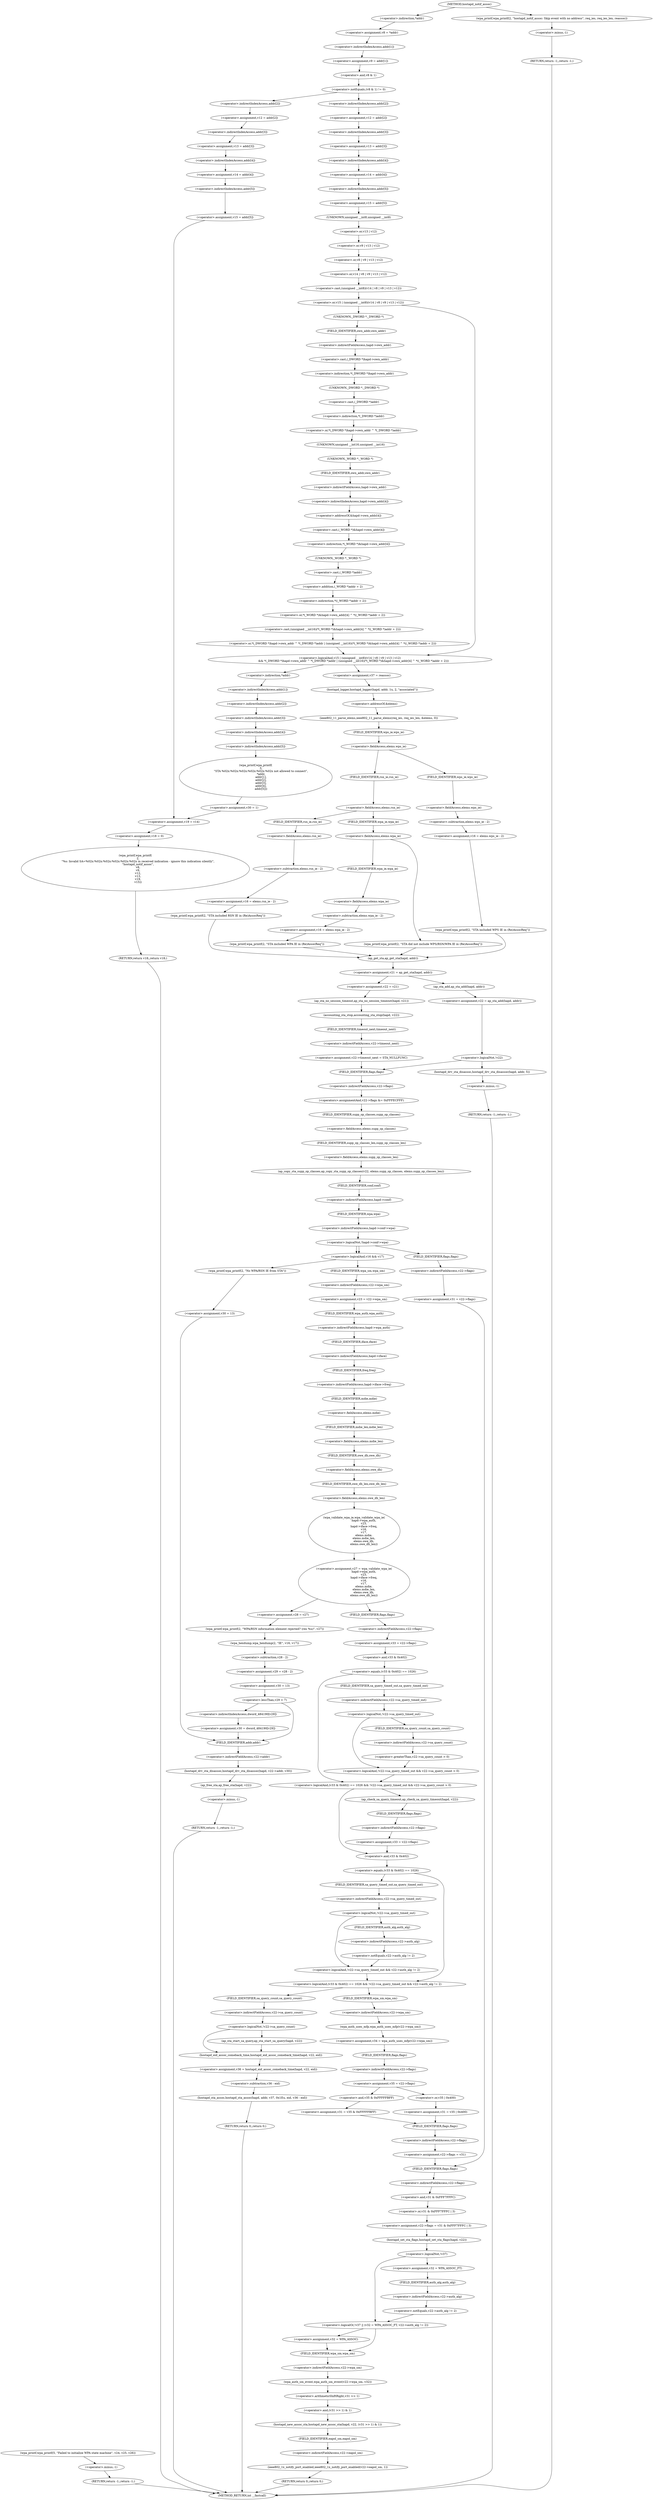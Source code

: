 digraph hostapd_notif_assoc {  
"1000169" [label = "(<operator>.assignment,v8 = *addr)" ]
"1000171" [label = "(<operator>.indirection,*addr)" ]
"1000173" [label = "(<operator>.assignment,v9 = addr[1])" ]
"1000175" [label = "(<operator>.indirectIndexAccess,addr[1])" ]
"1000179" [label = "(<operator>.notEquals,(v8 & 1) != 0)" ]
"1000180" [label = "(<operator>.and,v8 & 1)" ]
"1000185" [label = "(<operator>.assignment,v12 = addr[2])" ]
"1000187" [label = "(<operator>.indirectIndexAccess,addr[2])" ]
"1000190" [label = "(<operator>.assignment,v13 = addr[3])" ]
"1000192" [label = "(<operator>.indirectIndexAccess,addr[3])" ]
"1000195" [label = "(<operator>.assignment,v14 = addr[4])" ]
"1000197" [label = "(<operator>.indirectIndexAccess,addr[4])" ]
"1000200" [label = "(<operator>.assignment,v15 = addr[5])" ]
"1000202" [label = "(<operator>.indirectIndexAccess,addr[5])" ]
"1000207" [label = "(<operator>.assignment,v12 = addr[2])" ]
"1000209" [label = "(<operator>.indirectIndexAccess,addr[2])" ]
"1000212" [label = "(<operator>.assignment,v13 = addr[3])" ]
"1000214" [label = "(<operator>.indirectIndexAccess,addr[3])" ]
"1000217" [label = "(<operator>.assignment,v14 = addr[4])" ]
"1000219" [label = "(<operator>.indirectIndexAccess,addr[4])" ]
"1000222" [label = "(<operator>.assignment,v15 = addr[5])" ]
"1000224" [label = "(<operator>.indirectIndexAccess,addr[5])" ]
"1000228" [label = "(<operator>.logicalAnd,v15 | (unsigned __int8)(v14 | v8 | v9 | v13 | v12)\n        && *(_DWORD *)hapd->own_addr ^ *(_DWORD *)addr | (unsigned __int16)(*(_WORD *)&hapd->own_addr[4] ^ *((_WORD *)addr + 2)))" ]
"1000229" [label = "(<operator>.or,v15 | (unsigned __int8)(v14 | v8 | v9 | v13 | v12))" ]
"1000231" [label = "(<operator>.cast,(unsigned __int8)(v14 | v8 | v9 | v13 | v12))" ]
"1000232" [label = "(UNKNOWN,unsigned __int8,unsigned __int8)" ]
"1000233" [label = "(<operator>.or,v14 | v8 | v9 | v13 | v12)" ]
"1000235" [label = "(<operator>.or,v8 | v9 | v13 | v12)" ]
"1000237" [label = "(<operator>.or,v9 | v13 | v12)" ]
"1000239" [label = "(<operator>.or,v13 | v12)" ]
"1000242" [label = "(<operator>.or,*(_DWORD *)hapd->own_addr ^ *(_DWORD *)addr | (unsigned __int16)(*(_WORD *)&hapd->own_addr[4] ^ *((_WORD *)addr + 2)))" ]
"1000243" [label = "(<operator>.or,*(_DWORD *)hapd->own_addr ^ *(_DWORD *)addr)" ]
"1000244" [label = "(<operator>.indirection,*(_DWORD *)hapd->own_addr)" ]
"1000245" [label = "(<operator>.cast,(_DWORD *)hapd->own_addr)" ]
"1000246" [label = "(UNKNOWN,_DWORD *,_DWORD *)" ]
"1000247" [label = "(<operator>.indirectFieldAccess,hapd->own_addr)" ]
"1000249" [label = "(FIELD_IDENTIFIER,own_addr,own_addr)" ]
"1000250" [label = "(<operator>.indirection,*(_DWORD *)addr)" ]
"1000251" [label = "(<operator>.cast,(_DWORD *)addr)" ]
"1000252" [label = "(UNKNOWN,_DWORD *,_DWORD *)" ]
"1000254" [label = "(<operator>.cast,(unsigned __int16)(*(_WORD *)&hapd->own_addr[4] ^ *((_WORD *)addr + 2)))" ]
"1000255" [label = "(UNKNOWN,unsigned __int16,unsigned __int16)" ]
"1000256" [label = "(<operator>.or,*(_WORD *)&hapd->own_addr[4] ^ *((_WORD *)addr + 2))" ]
"1000257" [label = "(<operator>.indirection,*(_WORD *)&hapd->own_addr[4])" ]
"1000258" [label = "(<operator>.cast,(_WORD *)&hapd->own_addr[4])" ]
"1000259" [label = "(UNKNOWN,_WORD *,_WORD *)" ]
"1000260" [label = "(<operator>.addressOf,&hapd->own_addr[4])" ]
"1000261" [label = "(<operator>.indirectIndexAccess,hapd->own_addr[4])" ]
"1000262" [label = "(<operator>.indirectFieldAccess,hapd->own_addr)" ]
"1000264" [label = "(FIELD_IDENTIFIER,own_addr,own_addr)" ]
"1000266" [label = "(<operator>.indirection,*((_WORD *)addr + 2))" ]
"1000267" [label = "(<operator>.addition,(_WORD *)addr + 2)" ]
"1000268" [label = "(<operator>.cast,(_WORD *)addr)" ]
"1000269" [label = "(UNKNOWN,_WORD *,_WORD *)" ]
"1000273" [label = "(<operator>.assignment,v37 = reassoc)" ]
"1000276" [label = "(hostapd_logger,hostapd_logger(hapd, addr, 1u, 2, \"associated\"))" ]
"1000282" [label = "(ieee802_11_parse_elems,ieee802_11_parse_elems(req_ies, req_ies_len, &elems, 0))" ]
"1000285" [label = "(<operator>.addressOf,&elems)" ]
"1000289" [label = "(<operator>.fieldAccess,elems.wps_ie)" ]
"1000291" [label = "(FIELD_IDENTIFIER,wps_ie,wps_ie)" ]
"1000293" [label = "(<operator>.assignment,v16 = elems.wps_ie - 2)" ]
"1000295" [label = "(<operator>.subtraction,elems.wps_ie - 2)" ]
"1000296" [label = "(<operator>.fieldAccess,elems.wps_ie)" ]
"1000298" [label = "(FIELD_IDENTIFIER,wps_ie,wps_ie)" ]
"1000301" [label = "(wpa_printf,wpa_printf(2, \"STA included WPS IE in (Re)AssocReq\"))" ]
"1000306" [label = "(<operator>.fieldAccess,elems.rsn_ie)" ]
"1000308" [label = "(FIELD_IDENTIFIER,rsn_ie,rsn_ie)" ]
"1000310" [label = "(<operator>.assignment,v16 = elems.rsn_ie - 2)" ]
"1000312" [label = "(<operator>.subtraction,elems.rsn_ie - 2)" ]
"1000313" [label = "(<operator>.fieldAccess,elems.rsn_ie)" ]
"1000315" [label = "(FIELD_IDENTIFIER,rsn_ie,rsn_ie)" ]
"1000318" [label = "(wpa_printf,wpa_printf(2, \"STA included RSN IE in (Re)AssocReq\"))" ]
"1000323" [label = "(<operator>.fieldAccess,elems.wpa_ie)" ]
"1000325" [label = "(FIELD_IDENTIFIER,wpa_ie,wpa_ie)" ]
"1000327" [label = "(<operator>.assignment,v16 = elems.wpa_ie - 2)" ]
"1000329" [label = "(<operator>.subtraction,elems.wpa_ie - 2)" ]
"1000330" [label = "(<operator>.fieldAccess,elems.wpa_ie)" ]
"1000332" [label = "(FIELD_IDENTIFIER,wpa_ie,wpa_ie)" ]
"1000335" [label = "(wpa_printf,wpa_printf(2, \"STA included WPA IE in (Re)AssocReq\"))" ]
"1000342" [label = "(wpa_printf,wpa_printf(2, \"STA did not include WPS/RSN/WPA IE in (Re)AssocReq\"))" ]
"1000345" [label = "(<operator>.assignment,v21 = ap_get_sta(hapd, addr))" ]
"1000347" [label = "(ap_get_sta,ap_get_sta(hapd, addr))" ]
"1000353" [label = "(<operator>.assignment,v22 = v21)" ]
"1000356" [label = "(ap_sta_no_session_timeout,ap_sta_no_session_timeout(hapd, v21))" ]
"1000359" [label = "(accounting_sta_stop,accounting_sta_stop(hapd, v22))" ]
"1000362" [label = "(<operator>.assignment,v22->timeout_next = STA_NULLFUNC)" ]
"1000363" [label = "(<operator>.indirectFieldAccess,v22->timeout_next)" ]
"1000365" [label = "(FIELD_IDENTIFIER,timeout_next,timeout_next)" ]
"1000369" [label = "(<operator>.assignment,v22 = ap_sta_add(hapd, addr))" ]
"1000371" [label = "(ap_sta_add,ap_sta_add(hapd, addr))" ]
"1000375" [label = "(<operator>.logicalNot,!v22)" ]
"1000378" [label = "(hostapd_drv_sta_disassoc,hostapd_drv_sta_disassoc(hapd, addr, 5))" ]
"1000382" [label = "(RETURN,return -1;,return -1;)" ]
"1000383" [label = "(<operator>.minus,-1)" ]
"1000385" [label = "(<operators>.assignmentAnd,v22->flags &= 0xFFFECFFF)" ]
"1000386" [label = "(<operator>.indirectFieldAccess,v22->flags)" ]
"1000388" [label = "(FIELD_IDENTIFIER,flags,flags)" ]
"1000391" [label = "(ap_copy_sta_supp_op_classes,ap_copy_sta_supp_op_classes(v22, elems.supp_op_classes, elems.supp_op_classes_len))" ]
"1000393" [label = "(<operator>.fieldAccess,elems.supp_op_classes)" ]
"1000395" [label = "(FIELD_IDENTIFIER,supp_op_classes,supp_op_classes)" ]
"1000396" [label = "(<operator>.fieldAccess,elems.supp_op_classes_len)" ]
"1000398" [label = "(FIELD_IDENTIFIER,supp_op_classes_len,supp_op_classes_len)" ]
"1000400" [label = "(<operator>.logicalNot,!hapd->conf->wpa)" ]
"1000401" [label = "(<operator>.indirectFieldAccess,hapd->conf->wpa)" ]
"1000402" [label = "(<operator>.indirectFieldAccess,hapd->conf)" ]
"1000404" [label = "(FIELD_IDENTIFIER,conf,conf)" ]
"1000405" [label = "(FIELD_IDENTIFIER,wpa,wpa)" ]
"1000407" [label = "(<operator>.assignment,v31 = v22->flags)" ]
"1000409" [label = "(<operator>.indirectFieldAccess,v22->flags)" ]
"1000411" [label = "(FIELD_IDENTIFIER,flags,flags)" ]
"1000414" [label = "(<operator>.logicalAnd,v16 && v17)" ]
"1000418" [label = "(<operator>.assignment,v23 = v22->wpa_sm)" ]
"1000420" [label = "(<operator>.indirectFieldAccess,v22->wpa_sm)" ]
"1000422" [label = "(FIELD_IDENTIFIER,wpa_sm,wpa_sm)" ]
"1000424" [label = "(<operator>.assignment,v27 = wpa_validate_wpa_ie(\n                      hapd->wpa_auth,\n                      v23,\n                      hapd->iface->freq,\n                      v16,\n                      v17,\n                      elems.mdie,\n                      elems.mdie_len,\n                      elems.owe_dh,\n                      elems.owe_dh_len))" ]
"1000426" [label = "(wpa_validate_wpa_ie,wpa_validate_wpa_ie(\n                      hapd->wpa_auth,\n                      v23,\n                      hapd->iface->freq,\n                      v16,\n                      v17,\n                      elems.mdie,\n                      elems.mdie_len,\n                      elems.owe_dh,\n                      elems.owe_dh_len))" ]
"1000427" [label = "(<operator>.indirectFieldAccess,hapd->wpa_auth)" ]
"1000429" [label = "(FIELD_IDENTIFIER,wpa_auth,wpa_auth)" ]
"1000431" [label = "(<operator>.indirectFieldAccess,hapd->iface->freq)" ]
"1000432" [label = "(<operator>.indirectFieldAccess,hapd->iface)" ]
"1000434" [label = "(FIELD_IDENTIFIER,iface,iface)" ]
"1000435" [label = "(FIELD_IDENTIFIER,freq,freq)" ]
"1000438" [label = "(<operator>.fieldAccess,elems.mdie)" ]
"1000440" [label = "(FIELD_IDENTIFIER,mdie,mdie)" ]
"1000441" [label = "(<operator>.fieldAccess,elems.mdie_len)" ]
"1000443" [label = "(FIELD_IDENTIFIER,mdie_len,mdie_len)" ]
"1000444" [label = "(<operator>.fieldAccess,elems.owe_dh)" ]
"1000446" [label = "(FIELD_IDENTIFIER,owe_dh,owe_dh)" ]
"1000447" [label = "(<operator>.fieldAccess,elems.owe_dh_len)" ]
"1000449" [label = "(FIELD_IDENTIFIER,owe_dh_len,owe_dh_len)" ]
"1000453" [label = "(<operator>.assignment,v28 = v27)" ]
"1000456" [label = "(wpa_printf,wpa_printf(2, \"WPA/RSN information element rejected? (res %u)\", v27))" ]
"1000460" [label = "(wpa_hexdump,wpa_hexdump(2, \"IE\", v16, v17))" ]
"1000465" [label = "(<operator>.assignment,v29 = v28 - 2)" ]
"1000467" [label = "(<operator>.subtraction,v28 - 2)" ]
"1000470" [label = "(<operator>.assignment,v30 = 13)" ]
"1000474" [label = "(<operator>.lessThan,v29 < 7)" ]
"1000477" [label = "(<operator>.assignment,v30 = dword_484190[v29])" ]
"1000479" [label = "(<operator>.indirectIndexAccess,dword_484190[v29])" ]
"1000483" [label = "(<operator>.assignment,v33 = v22->flags)" ]
"1000485" [label = "(<operator>.indirectFieldAccess,v22->flags)" ]
"1000487" [label = "(FIELD_IDENTIFIER,flags,flags)" ]
"1000489" [label = "(<operator>.logicalAnd,(v33 & 0x402) == 1026 && !v22->sa_query_timed_out && v22->sa_query_count > 0)" ]
"1000490" [label = "(<operator>.equals,(v33 & 0x402) == 1026)" ]
"1000491" [label = "(<operator>.and,v33 & 0x402)" ]
"1000495" [label = "(<operator>.logicalAnd,!v22->sa_query_timed_out && v22->sa_query_count > 0)" ]
"1000496" [label = "(<operator>.logicalNot,!v22->sa_query_timed_out)" ]
"1000497" [label = "(<operator>.indirectFieldAccess,v22->sa_query_timed_out)" ]
"1000499" [label = "(FIELD_IDENTIFIER,sa_query_timed_out,sa_query_timed_out)" ]
"1000500" [label = "(<operator>.greaterThan,v22->sa_query_count > 0)" ]
"1000501" [label = "(<operator>.indirectFieldAccess,v22->sa_query_count)" ]
"1000503" [label = "(FIELD_IDENTIFIER,sa_query_count,sa_query_count)" ]
"1000506" [label = "(ap_check_sa_query_timeout,ap_check_sa_query_timeout(hapd, v22))" ]
"1000509" [label = "(<operator>.assignment,v33 = v22->flags)" ]
"1000511" [label = "(<operator>.indirectFieldAccess,v22->flags)" ]
"1000513" [label = "(FIELD_IDENTIFIER,flags,flags)" ]
"1000515" [label = "(<operator>.logicalAnd,(v33 & 0x402) == 1026 && !v22->sa_query_timed_out && v22->auth_alg != 2)" ]
"1000516" [label = "(<operator>.equals,(v33 & 0x402) == 1026)" ]
"1000517" [label = "(<operator>.and,v33 & 0x402)" ]
"1000521" [label = "(<operator>.logicalAnd,!v22->sa_query_timed_out && v22->auth_alg != 2)" ]
"1000522" [label = "(<operator>.logicalNot,!v22->sa_query_timed_out)" ]
"1000523" [label = "(<operator>.indirectFieldAccess,v22->sa_query_timed_out)" ]
"1000525" [label = "(FIELD_IDENTIFIER,sa_query_timed_out,sa_query_timed_out)" ]
"1000526" [label = "(<operator>.notEquals,v22->auth_alg != 2)" ]
"1000527" [label = "(<operator>.indirectFieldAccess,v22->auth_alg)" ]
"1000529" [label = "(FIELD_IDENTIFIER,auth_alg,auth_alg)" ]
"1000533" [label = "(<operator>.logicalNot,!v22->sa_query_count)" ]
"1000534" [label = "(<operator>.indirectFieldAccess,v22->sa_query_count)" ]
"1000536" [label = "(FIELD_IDENTIFIER,sa_query_count,sa_query_count)" ]
"1000537" [label = "(ap_sta_start_sa_query,ap_sta_start_sa_query(hapd, v22))" ]
"1000540" [label = "(<operator>.assignment,v36 = hostapd_eid_assoc_comeback_time(hapd, v22, eid))" ]
"1000542" [label = "(hostapd_eid_assoc_comeback_time,hostapd_eid_assoc_comeback_time(hapd, v22, eid))" ]
"1000546" [label = "(hostapd_sta_assoc,hostapd_sta_assoc(hapd, addr, v37, 0x1Eu, eid, v36 - eid))" ]
"1000552" [label = "(<operator>.subtraction,v36 - eid)" ]
"1000555" [label = "(RETURN,return 0;,return 0;)" ]
"1000557" [label = "(<operator>.assignment,v34 = wpa_auth_uses_mfp(v22->wpa_sm))" ]
"1000559" [label = "(wpa_auth_uses_mfp,wpa_auth_uses_mfp(v22->wpa_sm))" ]
"1000560" [label = "(<operator>.indirectFieldAccess,v22->wpa_sm)" ]
"1000562" [label = "(FIELD_IDENTIFIER,wpa_sm,wpa_sm)" ]
"1000563" [label = "(<operator>.assignment,v35 = v22->flags)" ]
"1000565" [label = "(<operator>.indirectFieldAccess,v22->flags)" ]
"1000567" [label = "(FIELD_IDENTIFIER,flags,flags)" ]
"1000570" [label = "(<operator>.assignment,v31 = v35 | 0x400)" ]
"1000572" [label = "(<operator>.or,v35 | 0x400)" ]
"1000576" [label = "(<operator>.assignment,v31 = v35 & 0xFFFFFBFF)" ]
"1000578" [label = "(<operator>.and,v35 & 0xFFFFFBFF)" ]
"1000581" [label = "(<operator>.assignment,v22->flags = v31)" ]
"1000582" [label = "(<operator>.indirectFieldAccess,v22->flags)" ]
"1000584" [label = "(FIELD_IDENTIFIER,flags,flags)" ]
"1000587" [label = "(<operator>.assignment,v22->flags = v31 & 0xFFF7FFFC | 3)" ]
"1000588" [label = "(<operator>.indirectFieldAccess,v22->flags)" ]
"1000590" [label = "(FIELD_IDENTIFIER,flags,flags)" ]
"1000591" [label = "(<operator>.or,v31 & 0xFFF7FFFC | 3)" ]
"1000592" [label = "(<operator>.and,v31 & 0xFFF7FFFC)" ]
"1000596" [label = "(hostapd_set_sta_flags,hostapd_set_sta_flags(hapd, v22))" ]
"1000600" [label = "(<operator>.logicalOr,!v37 || (v32 = WPA_ASSOC_FT, v22->auth_alg != 2))" ]
"1000601" [label = "(<operator>.logicalNot,!v37)" ]
"1000604" [label = "(<operator>.assignment,v32 = WPA_ASSOC_FT)" ]
"1000607" [label = "(<operator>.notEquals,v22->auth_alg != 2)" ]
"1000608" [label = "(<operator>.indirectFieldAccess,v22->auth_alg)" ]
"1000610" [label = "(FIELD_IDENTIFIER,auth_alg,auth_alg)" ]
"1000612" [label = "(<operator>.assignment,v32 = WPA_ASSOC)" ]
"1000615" [label = "(wpa_auth_sm_event,wpa_auth_sm_event(v22->wpa_sm, v32))" ]
"1000616" [label = "(<operator>.indirectFieldAccess,v22->wpa_sm)" ]
"1000618" [label = "(FIELD_IDENTIFIER,wpa_sm,wpa_sm)" ]
"1000620" [label = "(hostapd_new_assoc_sta,hostapd_new_assoc_sta(hapd, v22, (v31 >> 1) & 1))" ]
"1000623" [label = "(<operator>.and,(v31 >> 1) & 1)" ]
"1000624" [label = "(<operator>.arithmeticShiftRight,v31 >> 1)" ]
"1000628" [label = "(ieee802_1x_notify_port_enabled,ieee802_1x_notify_port_enabled(v22->eapol_sm, 1))" ]
"1000629" [label = "(<operator>.indirectFieldAccess,v22->eapol_sm)" ]
"1000631" [label = "(FIELD_IDENTIFIER,eapol_sm,eapol_sm)" ]
"1000633" [label = "(RETURN,return 0;,return 0;)" ]
"1000635" [label = "(wpa_printf,wpa_printf(5, \"Failed to initialize WPA state machine\", v24, v25, v26))" ]
"1000641" [label = "(RETURN,return -1;,return -1;)" ]
"1000642" [label = "(<operator>.minus,-1)" ]
"1000644" [label = "(wpa_printf,wpa_printf(2, \"No WPA/RSN IE from STA\"))" ]
"1000647" [label = "(<operator>.assignment,v30 = 13)" ]
"1000651" [label = "(hostapd_drv_sta_disassoc,hostapd_drv_sta_disassoc(hapd, v22->addr, v30))" ]
"1000653" [label = "(<operator>.indirectFieldAccess,v22->addr)" ]
"1000655" [label = "(FIELD_IDENTIFIER,addr,addr)" ]
"1000657" [label = "(ap_free_sta,ap_free_sta(hapd, v22))" ]
"1000660" [label = "(RETURN,return -1;,return -1;)" ]
"1000661" [label = "(<operator>.minus,-1)" ]
"1000665" [label = "(wpa_printf,wpa_printf(\n            3,\n            \"STA %02x:%02x:%02x:%02x:%02x:%02x not allowed to connect\",\n            *addr,\n            addr[1],\n            addr[2],\n            addr[3],\n            addr[4],\n            addr[5]))" ]
"1000668" [label = "(<operator>.indirection,*addr)" ]
"1000670" [label = "(<operator>.indirectIndexAccess,addr[1])" ]
"1000673" [label = "(<operator>.indirectIndexAccess,addr[2])" ]
"1000676" [label = "(<operator>.indirectIndexAccess,addr[3])" ]
"1000679" [label = "(<operator>.indirectIndexAccess,addr[4])" ]
"1000682" [label = "(<operator>.indirectIndexAccess,addr[5])" ]
"1000685" [label = "(<operator>.assignment,v30 = 1)" ]
"1000688" [label = "(<operator>.assignment,v19 = v14)" ]
"1000691" [label = "(<operator>.assignment,v18 = 0)" ]
"1000694" [label = "(wpa_printf,wpa_printf(\n      2,\n      \"%s: Invalid SA=%02x:%02x:%02x:%02x:%02x:%02x in received indication - ignore this indication silently\",\n      \"hostapd_notif_assoc\",\n      v8,\n      v9,\n      v12,\n      v13,\n      v19,\n      v15))" ]
"1000704" [label = "(RETURN,return v18;,return v18;)" ]
"1000706" [label = "(wpa_printf,wpa_printf(2, \"hostapd_notif_assoc: Skip event with no address\", req_ies, req_ies_len, reassoc))" ]
"1000712" [label = "(RETURN,return -1;,return -1;)" ]
"1000713" [label = "(<operator>.minus,-1)" ]
"1000130" [label = "(METHOD,hostapd_notif_assoc)" ]
"1000715" [label = "(METHOD_RETURN,int __fastcall)" ]
  "1000169" -> "1000175" 
  "1000171" -> "1000169" 
  "1000173" -> "1000180" 
  "1000175" -> "1000173" 
  "1000179" -> "1000187" 
  "1000179" -> "1000209" 
  "1000180" -> "1000179" 
  "1000185" -> "1000192" 
  "1000187" -> "1000185" 
  "1000190" -> "1000197" 
  "1000192" -> "1000190" 
  "1000195" -> "1000202" 
  "1000197" -> "1000195" 
  "1000200" -> "1000688" 
  "1000202" -> "1000200" 
  "1000207" -> "1000214" 
  "1000209" -> "1000207" 
  "1000212" -> "1000219" 
  "1000214" -> "1000212" 
  "1000217" -> "1000224" 
  "1000219" -> "1000217" 
  "1000222" -> "1000232" 
  "1000224" -> "1000222" 
  "1000228" -> "1000273" 
  "1000228" -> "1000668" 
  "1000229" -> "1000246" 
  "1000229" -> "1000228" 
  "1000231" -> "1000229" 
  "1000232" -> "1000239" 
  "1000233" -> "1000231" 
  "1000235" -> "1000233" 
  "1000237" -> "1000235" 
  "1000239" -> "1000237" 
  "1000242" -> "1000228" 
  "1000243" -> "1000255" 
  "1000244" -> "1000252" 
  "1000245" -> "1000244" 
  "1000246" -> "1000249" 
  "1000247" -> "1000245" 
  "1000249" -> "1000247" 
  "1000250" -> "1000243" 
  "1000251" -> "1000250" 
  "1000252" -> "1000251" 
  "1000254" -> "1000242" 
  "1000255" -> "1000259" 
  "1000256" -> "1000254" 
  "1000257" -> "1000269" 
  "1000258" -> "1000257" 
  "1000259" -> "1000264" 
  "1000260" -> "1000258" 
  "1000261" -> "1000260" 
  "1000262" -> "1000261" 
  "1000264" -> "1000262" 
  "1000266" -> "1000256" 
  "1000267" -> "1000266" 
  "1000268" -> "1000267" 
  "1000269" -> "1000268" 
  "1000273" -> "1000276" 
  "1000276" -> "1000285" 
  "1000282" -> "1000291" 
  "1000285" -> "1000282" 
  "1000289" -> "1000298" 
  "1000289" -> "1000308" 
  "1000291" -> "1000289" 
  "1000293" -> "1000301" 
  "1000295" -> "1000293" 
  "1000296" -> "1000295" 
  "1000298" -> "1000296" 
  "1000301" -> "1000347" 
  "1000306" -> "1000315" 
  "1000306" -> "1000325" 
  "1000308" -> "1000306" 
  "1000310" -> "1000318" 
  "1000312" -> "1000310" 
  "1000313" -> "1000312" 
  "1000315" -> "1000313" 
  "1000318" -> "1000347" 
  "1000323" -> "1000332" 
  "1000323" -> "1000342" 
  "1000325" -> "1000323" 
  "1000327" -> "1000335" 
  "1000329" -> "1000327" 
  "1000330" -> "1000329" 
  "1000332" -> "1000330" 
  "1000335" -> "1000347" 
  "1000342" -> "1000347" 
  "1000345" -> "1000353" 
  "1000345" -> "1000371" 
  "1000347" -> "1000345" 
  "1000353" -> "1000356" 
  "1000356" -> "1000359" 
  "1000359" -> "1000365" 
  "1000362" -> "1000388" 
  "1000363" -> "1000362" 
  "1000365" -> "1000363" 
  "1000369" -> "1000375" 
  "1000371" -> "1000369" 
  "1000375" -> "1000378" 
  "1000375" -> "1000388" 
  "1000378" -> "1000383" 
  "1000382" -> "1000715" 
  "1000383" -> "1000382" 
  "1000385" -> "1000395" 
  "1000386" -> "1000385" 
  "1000388" -> "1000386" 
  "1000391" -> "1000404" 
  "1000393" -> "1000398" 
  "1000395" -> "1000393" 
  "1000396" -> "1000391" 
  "1000398" -> "1000396" 
  "1000400" -> "1000411" 
  "1000400" -> "1000414" 
  "1000400" -> "1000414" 
  "1000401" -> "1000400" 
  "1000402" -> "1000405" 
  "1000404" -> "1000402" 
  "1000405" -> "1000401" 
  "1000407" -> "1000590" 
  "1000409" -> "1000407" 
  "1000411" -> "1000409" 
  "1000414" -> "1000422" 
  "1000414" -> "1000644" 
  "1000418" -> "1000429" 
  "1000420" -> "1000418" 
  "1000422" -> "1000420" 
  "1000424" -> "1000453" 
  "1000424" -> "1000487" 
  "1000426" -> "1000424" 
  "1000427" -> "1000434" 
  "1000429" -> "1000427" 
  "1000431" -> "1000440" 
  "1000432" -> "1000435" 
  "1000434" -> "1000432" 
  "1000435" -> "1000431" 
  "1000438" -> "1000443" 
  "1000440" -> "1000438" 
  "1000441" -> "1000446" 
  "1000443" -> "1000441" 
  "1000444" -> "1000449" 
  "1000446" -> "1000444" 
  "1000447" -> "1000426" 
  "1000449" -> "1000447" 
  "1000453" -> "1000456" 
  "1000456" -> "1000460" 
  "1000460" -> "1000467" 
  "1000465" -> "1000470" 
  "1000467" -> "1000465" 
  "1000470" -> "1000474" 
  "1000474" -> "1000479" 
  "1000474" -> "1000655" 
  "1000477" -> "1000655" 
  "1000479" -> "1000477" 
  "1000483" -> "1000491" 
  "1000485" -> "1000483" 
  "1000487" -> "1000485" 
  "1000489" -> "1000506" 
  "1000489" -> "1000517" 
  "1000490" -> "1000489" 
  "1000490" -> "1000499" 
  "1000491" -> "1000490" 
  "1000495" -> "1000489" 
  "1000496" -> "1000495" 
  "1000496" -> "1000503" 
  "1000497" -> "1000496" 
  "1000499" -> "1000497" 
  "1000500" -> "1000495" 
  "1000501" -> "1000500" 
  "1000503" -> "1000501" 
  "1000506" -> "1000513" 
  "1000509" -> "1000517" 
  "1000511" -> "1000509" 
  "1000513" -> "1000511" 
  "1000515" -> "1000536" 
  "1000515" -> "1000562" 
  "1000516" -> "1000515" 
  "1000516" -> "1000525" 
  "1000517" -> "1000516" 
  "1000521" -> "1000515" 
  "1000522" -> "1000521" 
  "1000522" -> "1000529" 
  "1000523" -> "1000522" 
  "1000525" -> "1000523" 
  "1000526" -> "1000521" 
  "1000527" -> "1000526" 
  "1000529" -> "1000527" 
  "1000533" -> "1000537" 
  "1000533" -> "1000542" 
  "1000534" -> "1000533" 
  "1000536" -> "1000534" 
  "1000537" -> "1000542" 
  "1000540" -> "1000552" 
  "1000542" -> "1000540" 
  "1000546" -> "1000555" 
  "1000552" -> "1000546" 
  "1000555" -> "1000715" 
  "1000557" -> "1000567" 
  "1000559" -> "1000557" 
  "1000560" -> "1000559" 
  "1000562" -> "1000560" 
  "1000563" -> "1000572" 
  "1000563" -> "1000578" 
  "1000565" -> "1000563" 
  "1000567" -> "1000565" 
  "1000570" -> "1000584" 
  "1000572" -> "1000570" 
  "1000576" -> "1000584" 
  "1000578" -> "1000576" 
  "1000581" -> "1000590" 
  "1000582" -> "1000581" 
  "1000584" -> "1000582" 
  "1000587" -> "1000596" 
  "1000588" -> "1000592" 
  "1000590" -> "1000588" 
  "1000591" -> "1000587" 
  "1000592" -> "1000591" 
  "1000596" -> "1000601" 
  "1000600" -> "1000612" 
  "1000600" -> "1000618" 
  "1000601" -> "1000600" 
  "1000601" -> "1000604" 
  "1000604" -> "1000610" 
  "1000607" -> "1000600" 
  "1000608" -> "1000607" 
  "1000610" -> "1000608" 
  "1000612" -> "1000618" 
  "1000615" -> "1000624" 
  "1000616" -> "1000615" 
  "1000618" -> "1000616" 
  "1000620" -> "1000631" 
  "1000623" -> "1000620" 
  "1000624" -> "1000623" 
  "1000628" -> "1000633" 
  "1000629" -> "1000628" 
  "1000631" -> "1000629" 
  "1000633" -> "1000715" 
  "1000635" -> "1000642" 
  "1000641" -> "1000715" 
  "1000642" -> "1000641" 
  "1000644" -> "1000647" 
  "1000647" -> "1000655" 
  "1000651" -> "1000657" 
  "1000653" -> "1000651" 
  "1000655" -> "1000653" 
  "1000657" -> "1000661" 
  "1000660" -> "1000715" 
  "1000661" -> "1000660" 
  "1000665" -> "1000685" 
  "1000668" -> "1000670" 
  "1000670" -> "1000673" 
  "1000673" -> "1000676" 
  "1000676" -> "1000679" 
  "1000679" -> "1000682" 
  "1000682" -> "1000665" 
  "1000685" -> "1000688" 
  "1000688" -> "1000691" 
  "1000691" -> "1000694" 
  "1000694" -> "1000704" 
  "1000704" -> "1000715" 
  "1000706" -> "1000713" 
  "1000712" -> "1000715" 
  "1000713" -> "1000712" 
  "1000130" -> "1000171" 
  "1000130" -> "1000706" 
}
